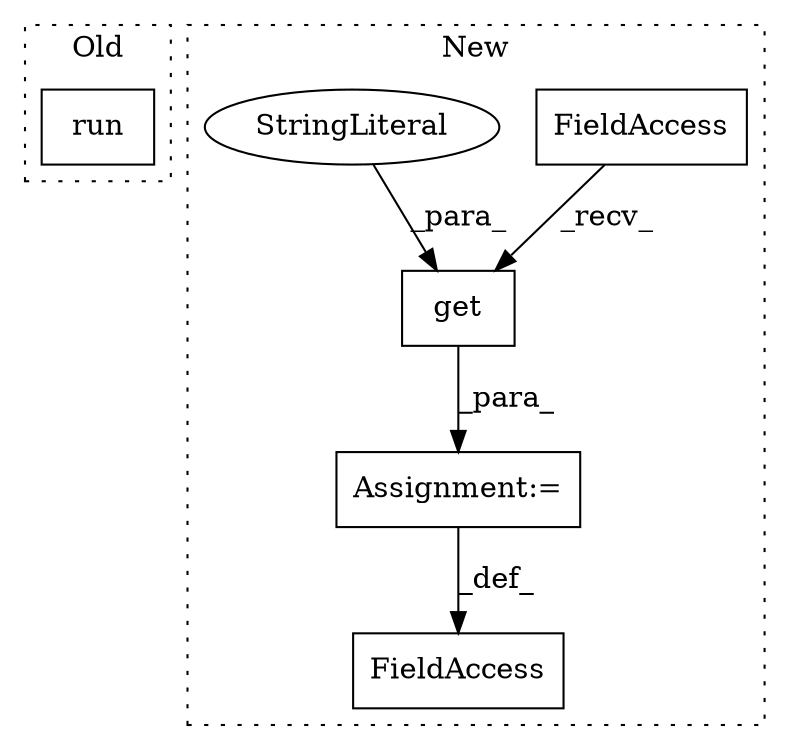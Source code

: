 digraph G {
subgraph cluster0 {
1 [label="run" a="32" s="7492,7536" l="4,1" shape="box"];
label = "Old";
style="dotted";
}
subgraph cluster1 {
2 [label="get" a="32" s="4229,4244" l="4,1" shape="box"];
3 [label="Assignment:=" a="7" s="4206" l="1" shape="box"];
4 [label="FieldAccess" a="22" s="4218" l="10" shape="box"];
5 [label="StringLiteral" a="45" s="4233" l="11" shape="ellipse"];
6 [label="FieldAccess" a="22" s="4197" l="9" shape="box"];
label = "New";
style="dotted";
}
2 -> 3 [label="_para_"];
3 -> 6 [label="_def_"];
4 -> 2 [label="_recv_"];
5 -> 2 [label="_para_"];
}